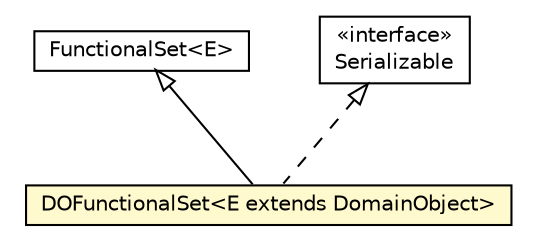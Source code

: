 #!/usr/local/bin/dot
#
# Class diagram 
# Generated by UMLGraph version 5.1 (http://www.umlgraph.org/)
#

digraph G {
	edge [fontname="Helvetica",fontsize=10,labelfontname="Helvetica",labelfontsize=10];
	node [fontname="Helvetica",fontsize=10,shape=plaintext];
	nodesep=0.25;
	ranksep=0.5;
	// dml.runtime.FunctionalSet<E>
	c15235 [label=<<table title="dml.runtime.FunctionalSet" border="0" cellborder="1" cellspacing="0" cellpadding="2" port="p" href="../../../../dml/runtime/FunctionalSet.html">
		<tr><td><table border="0" cellspacing="0" cellpadding="1">
<tr><td align="center" balign="center"> FunctionalSet&lt;E&gt; </td></tr>
		</table></td></tr>
		</table>>, fontname="Helvetica", fontcolor="black", fontsize=10.0];
	// pt.ist.fenixframework.pstm.DOFunctionalSet<E extends pt.ist.fenixframework.DomainObject>
	c15287 [label=<<table title="pt.ist.fenixframework.pstm.DOFunctionalSet" border="0" cellborder="1" cellspacing="0" cellpadding="2" port="p" bgcolor="lemonChiffon" href="./DOFunctionalSet.html">
		<tr><td><table border="0" cellspacing="0" cellpadding="1">
<tr><td align="center" balign="center"> DOFunctionalSet&lt;E extends DomainObject&gt; </td></tr>
		</table></td></tr>
		</table>>, fontname="Helvetica", fontcolor="black", fontsize=10.0];
	//pt.ist.fenixframework.pstm.DOFunctionalSet<E extends pt.ist.fenixframework.DomainObject> extends dml.runtime.FunctionalSet<E>
	c15235:p -> c15287:p [dir=back,arrowtail=empty];
	//pt.ist.fenixframework.pstm.DOFunctionalSet<E extends pt.ist.fenixframework.DomainObject> implements java.io.Serializable
	c15350:p -> c15287:p [dir=back,arrowtail=empty,style=dashed];
	// java.io.Serializable
	c15350 [label=<<table title="java.io.Serializable" border="0" cellborder="1" cellspacing="0" cellpadding="2" port="p" href="http://java.sun.com/j2se/1.4.2/docs/api/java/io/Serializable.html">
		<tr><td><table border="0" cellspacing="0" cellpadding="1">
<tr><td align="center" balign="center"> &#171;interface&#187; </td></tr>
<tr><td align="center" balign="center"> Serializable </td></tr>
		</table></td></tr>
		</table>>, fontname="Helvetica", fontcolor="black", fontsize=10.0];
}

